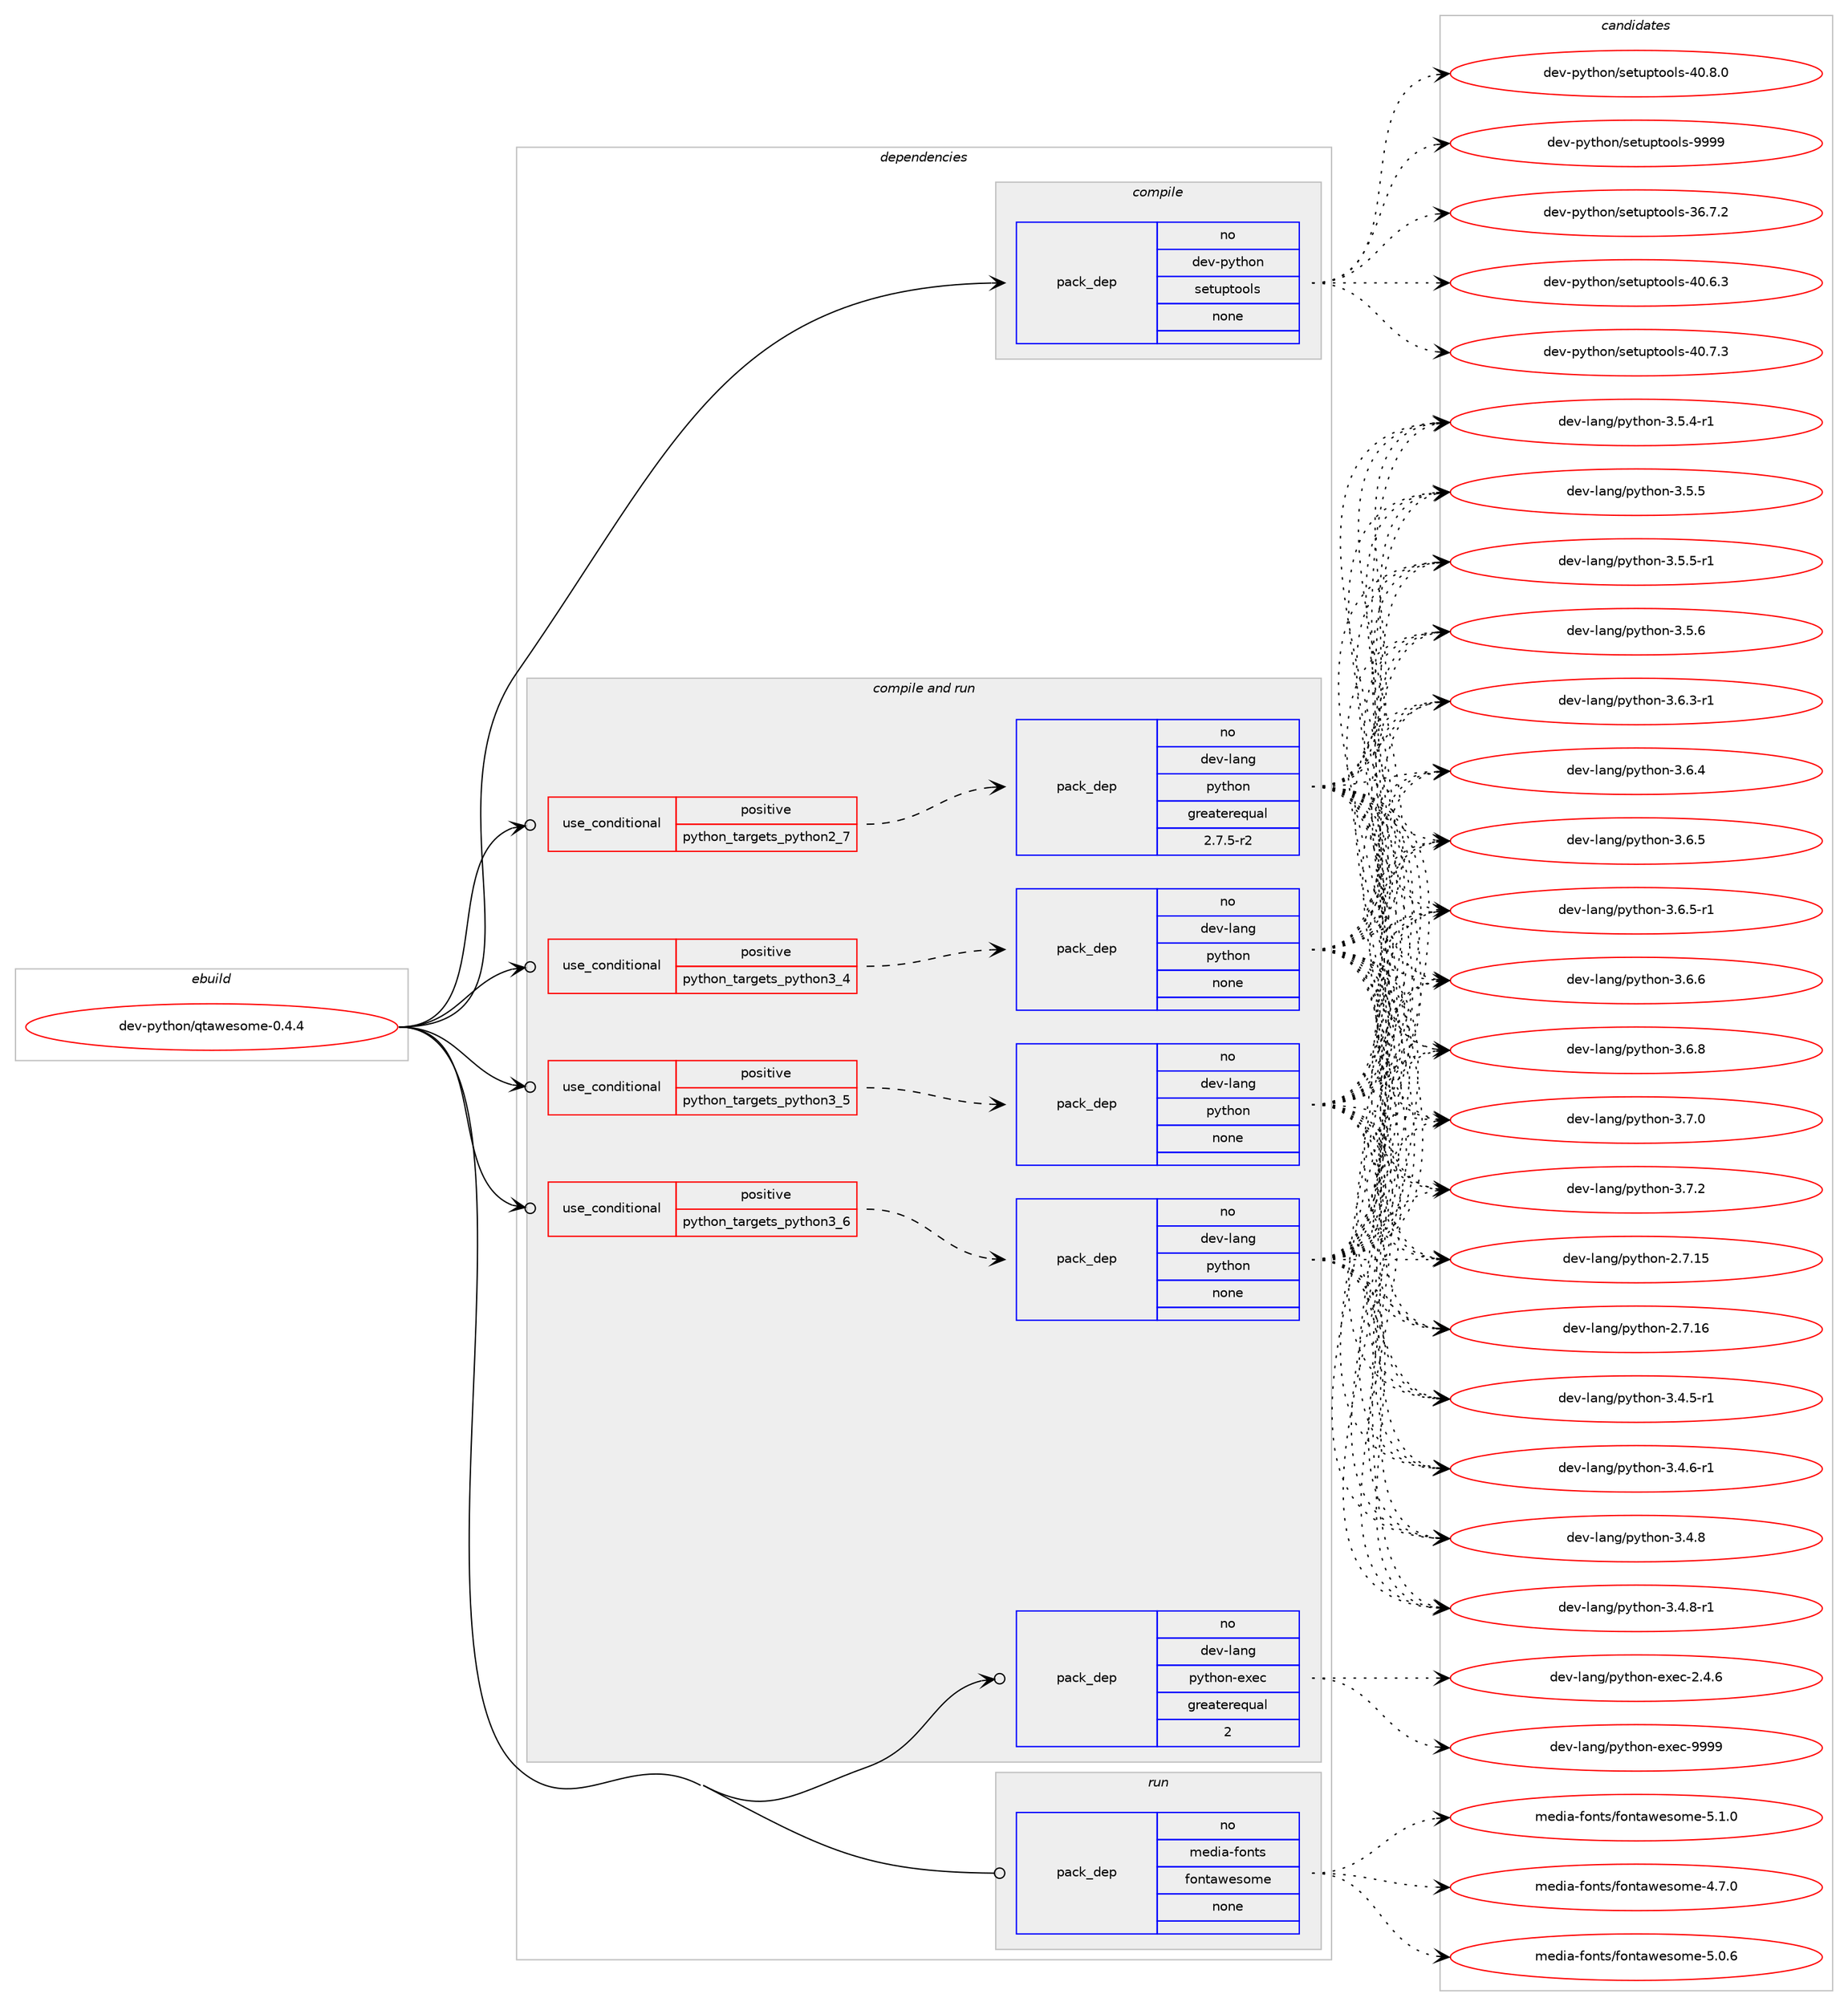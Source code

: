 digraph prolog {

# *************
# Graph options
# *************

newrank=true;
concentrate=true;
compound=true;
graph [rankdir=LR,fontname=Helvetica,fontsize=10,ranksep=1.5];#, ranksep=2.5, nodesep=0.2];
edge  [arrowhead=vee];
node  [fontname=Helvetica,fontsize=10];

# **********
# The ebuild
# **********

subgraph cluster_leftcol {
color=gray;
rank=same;
label=<<i>ebuild</i>>;
id [label="dev-python/qtawesome-0.4.4", color=red, width=4, href="../dev-python/qtawesome-0.4.4.svg"];
}

# ****************
# The dependencies
# ****************

subgraph cluster_midcol {
color=gray;
label=<<i>dependencies</i>>;
subgraph cluster_compile {
fillcolor="#eeeeee";
style=filled;
label=<<i>compile</i>>;
subgraph pack1031180 {
dependency1438018 [label=<<TABLE BORDER="0" CELLBORDER="1" CELLSPACING="0" CELLPADDING="4" WIDTH="220"><TR><TD ROWSPAN="6" CELLPADDING="30">pack_dep</TD></TR><TR><TD WIDTH="110">no</TD></TR><TR><TD>dev-python</TD></TR><TR><TD>setuptools</TD></TR><TR><TD>none</TD></TR><TR><TD></TD></TR></TABLE>>, shape=none, color=blue];
}
id:e -> dependency1438018:w [weight=20,style="solid",arrowhead="vee"];
}
subgraph cluster_compileandrun {
fillcolor="#eeeeee";
style=filled;
label=<<i>compile and run</i>>;
subgraph cond383479 {
dependency1438019 [label=<<TABLE BORDER="0" CELLBORDER="1" CELLSPACING="0" CELLPADDING="4"><TR><TD ROWSPAN="3" CELLPADDING="10">use_conditional</TD></TR><TR><TD>positive</TD></TR><TR><TD>python_targets_python2_7</TD></TR></TABLE>>, shape=none, color=red];
subgraph pack1031181 {
dependency1438020 [label=<<TABLE BORDER="0" CELLBORDER="1" CELLSPACING="0" CELLPADDING="4" WIDTH="220"><TR><TD ROWSPAN="6" CELLPADDING="30">pack_dep</TD></TR><TR><TD WIDTH="110">no</TD></TR><TR><TD>dev-lang</TD></TR><TR><TD>python</TD></TR><TR><TD>greaterequal</TD></TR><TR><TD>2.7.5-r2</TD></TR></TABLE>>, shape=none, color=blue];
}
dependency1438019:e -> dependency1438020:w [weight=20,style="dashed",arrowhead="vee"];
}
id:e -> dependency1438019:w [weight=20,style="solid",arrowhead="odotvee"];
subgraph cond383480 {
dependency1438021 [label=<<TABLE BORDER="0" CELLBORDER="1" CELLSPACING="0" CELLPADDING="4"><TR><TD ROWSPAN="3" CELLPADDING="10">use_conditional</TD></TR><TR><TD>positive</TD></TR><TR><TD>python_targets_python3_4</TD></TR></TABLE>>, shape=none, color=red];
subgraph pack1031182 {
dependency1438022 [label=<<TABLE BORDER="0" CELLBORDER="1" CELLSPACING="0" CELLPADDING="4" WIDTH="220"><TR><TD ROWSPAN="6" CELLPADDING="30">pack_dep</TD></TR><TR><TD WIDTH="110">no</TD></TR><TR><TD>dev-lang</TD></TR><TR><TD>python</TD></TR><TR><TD>none</TD></TR><TR><TD></TD></TR></TABLE>>, shape=none, color=blue];
}
dependency1438021:e -> dependency1438022:w [weight=20,style="dashed",arrowhead="vee"];
}
id:e -> dependency1438021:w [weight=20,style="solid",arrowhead="odotvee"];
subgraph cond383481 {
dependency1438023 [label=<<TABLE BORDER="0" CELLBORDER="1" CELLSPACING="0" CELLPADDING="4"><TR><TD ROWSPAN="3" CELLPADDING="10">use_conditional</TD></TR><TR><TD>positive</TD></TR><TR><TD>python_targets_python3_5</TD></TR></TABLE>>, shape=none, color=red];
subgraph pack1031183 {
dependency1438024 [label=<<TABLE BORDER="0" CELLBORDER="1" CELLSPACING="0" CELLPADDING="4" WIDTH="220"><TR><TD ROWSPAN="6" CELLPADDING="30">pack_dep</TD></TR><TR><TD WIDTH="110">no</TD></TR><TR><TD>dev-lang</TD></TR><TR><TD>python</TD></TR><TR><TD>none</TD></TR><TR><TD></TD></TR></TABLE>>, shape=none, color=blue];
}
dependency1438023:e -> dependency1438024:w [weight=20,style="dashed",arrowhead="vee"];
}
id:e -> dependency1438023:w [weight=20,style="solid",arrowhead="odotvee"];
subgraph cond383482 {
dependency1438025 [label=<<TABLE BORDER="0" CELLBORDER="1" CELLSPACING="0" CELLPADDING="4"><TR><TD ROWSPAN="3" CELLPADDING="10">use_conditional</TD></TR><TR><TD>positive</TD></TR><TR><TD>python_targets_python3_6</TD></TR></TABLE>>, shape=none, color=red];
subgraph pack1031184 {
dependency1438026 [label=<<TABLE BORDER="0" CELLBORDER="1" CELLSPACING="0" CELLPADDING="4" WIDTH="220"><TR><TD ROWSPAN="6" CELLPADDING="30">pack_dep</TD></TR><TR><TD WIDTH="110">no</TD></TR><TR><TD>dev-lang</TD></TR><TR><TD>python</TD></TR><TR><TD>none</TD></TR><TR><TD></TD></TR></TABLE>>, shape=none, color=blue];
}
dependency1438025:e -> dependency1438026:w [weight=20,style="dashed",arrowhead="vee"];
}
id:e -> dependency1438025:w [weight=20,style="solid",arrowhead="odotvee"];
subgraph pack1031185 {
dependency1438027 [label=<<TABLE BORDER="0" CELLBORDER="1" CELLSPACING="0" CELLPADDING="4" WIDTH="220"><TR><TD ROWSPAN="6" CELLPADDING="30">pack_dep</TD></TR><TR><TD WIDTH="110">no</TD></TR><TR><TD>dev-lang</TD></TR><TR><TD>python-exec</TD></TR><TR><TD>greaterequal</TD></TR><TR><TD>2</TD></TR></TABLE>>, shape=none, color=blue];
}
id:e -> dependency1438027:w [weight=20,style="solid",arrowhead="odotvee"];
}
subgraph cluster_run {
fillcolor="#eeeeee";
style=filled;
label=<<i>run</i>>;
subgraph pack1031186 {
dependency1438028 [label=<<TABLE BORDER="0" CELLBORDER="1" CELLSPACING="0" CELLPADDING="4" WIDTH="220"><TR><TD ROWSPAN="6" CELLPADDING="30">pack_dep</TD></TR><TR><TD WIDTH="110">no</TD></TR><TR><TD>media-fonts</TD></TR><TR><TD>fontawesome</TD></TR><TR><TD>none</TD></TR><TR><TD></TD></TR></TABLE>>, shape=none, color=blue];
}
id:e -> dependency1438028:w [weight=20,style="solid",arrowhead="odot"];
}
}

# **************
# The candidates
# **************

subgraph cluster_choices {
rank=same;
color=gray;
label=<<i>candidates</i>>;

subgraph choice1031180 {
color=black;
nodesep=1;
choice100101118451121211161041111104711510111611711211611111110811545515446554650 [label="dev-python/setuptools-36.7.2", color=red, width=4,href="../dev-python/setuptools-36.7.2.svg"];
choice100101118451121211161041111104711510111611711211611111110811545524846544651 [label="dev-python/setuptools-40.6.3", color=red, width=4,href="../dev-python/setuptools-40.6.3.svg"];
choice100101118451121211161041111104711510111611711211611111110811545524846554651 [label="dev-python/setuptools-40.7.3", color=red, width=4,href="../dev-python/setuptools-40.7.3.svg"];
choice100101118451121211161041111104711510111611711211611111110811545524846564648 [label="dev-python/setuptools-40.8.0", color=red, width=4,href="../dev-python/setuptools-40.8.0.svg"];
choice10010111845112121116104111110471151011161171121161111111081154557575757 [label="dev-python/setuptools-9999", color=red, width=4,href="../dev-python/setuptools-9999.svg"];
dependency1438018:e -> choice100101118451121211161041111104711510111611711211611111110811545515446554650:w [style=dotted,weight="100"];
dependency1438018:e -> choice100101118451121211161041111104711510111611711211611111110811545524846544651:w [style=dotted,weight="100"];
dependency1438018:e -> choice100101118451121211161041111104711510111611711211611111110811545524846554651:w [style=dotted,weight="100"];
dependency1438018:e -> choice100101118451121211161041111104711510111611711211611111110811545524846564648:w [style=dotted,weight="100"];
dependency1438018:e -> choice10010111845112121116104111110471151011161171121161111111081154557575757:w [style=dotted,weight="100"];
}
subgraph choice1031181 {
color=black;
nodesep=1;
choice10010111845108971101034711212111610411111045504655464953 [label="dev-lang/python-2.7.15", color=red, width=4,href="../dev-lang/python-2.7.15.svg"];
choice10010111845108971101034711212111610411111045504655464954 [label="dev-lang/python-2.7.16", color=red, width=4,href="../dev-lang/python-2.7.16.svg"];
choice1001011184510897110103471121211161041111104551465246534511449 [label="dev-lang/python-3.4.5-r1", color=red, width=4,href="../dev-lang/python-3.4.5-r1.svg"];
choice1001011184510897110103471121211161041111104551465246544511449 [label="dev-lang/python-3.4.6-r1", color=red, width=4,href="../dev-lang/python-3.4.6-r1.svg"];
choice100101118451089711010347112121116104111110455146524656 [label="dev-lang/python-3.4.8", color=red, width=4,href="../dev-lang/python-3.4.8.svg"];
choice1001011184510897110103471121211161041111104551465246564511449 [label="dev-lang/python-3.4.8-r1", color=red, width=4,href="../dev-lang/python-3.4.8-r1.svg"];
choice1001011184510897110103471121211161041111104551465346524511449 [label="dev-lang/python-3.5.4-r1", color=red, width=4,href="../dev-lang/python-3.5.4-r1.svg"];
choice100101118451089711010347112121116104111110455146534653 [label="dev-lang/python-3.5.5", color=red, width=4,href="../dev-lang/python-3.5.5.svg"];
choice1001011184510897110103471121211161041111104551465346534511449 [label="dev-lang/python-3.5.5-r1", color=red, width=4,href="../dev-lang/python-3.5.5-r1.svg"];
choice100101118451089711010347112121116104111110455146534654 [label="dev-lang/python-3.5.6", color=red, width=4,href="../dev-lang/python-3.5.6.svg"];
choice1001011184510897110103471121211161041111104551465446514511449 [label="dev-lang/python-3.6.3-r1", color=red, width=4,href="../dev-lang/python-3.6.3-r1.svg"];
choice100101118451089711010347112121116104111110455146544652 [label="dev-lang/python-3.6.4", color=red, width=4,href="../dev-lang/python-3.6.4.svg"];
choice100101118451089711010347112121116104111110455146544653 [label="dev-lang/python-3.6.5", color=red, width=4,href="../dev-lang/python-3.6.5.svg"];
choice1001011184510897110103471121211161041111104551465446534511449 [label="dev-lang/python-3.6.5-r1", color=red, width=4,href="../dev-lang/python-3.6.5-r1.svg"];
choice100101118451089711010347112121116104111110455146544654 [label="dev-lang/python-3.6.6", color=red, width=4,href="../dev-lang/python-3.6.6.svg"];
choice100101118451089711010347112121116104111110455146544656 [label="dev-lang/python-3.6.8", color=red, width=4,href="../dev-lang/python-3.6.8.svg"];
choice100101118451089711010347112121116104111110455146554648 [label="dev-lang/python-3.7.0", color=red, width=4,href="../dev-lang/python-3.7.0.svg"];
choice100101118451089711010347112121116104111110455146554650 [label="dev-lang/python-3.7.2", color=red, width=4,href="../dev-lang/python-3.7.2.svg"];
dependency1438020:e -> choice10010111845108971101034711212111610411111045504655464953:w [style=dotted,weight="100"];
dependency1438020:e -> choice10010111845108971101034711212111610411111045504655464954:w [style=dotted,weight="100"];
dependency1438020:e -> choice1001011184510897110103471121211161041111104551465246534511449:w [style=dotted,weight="100"];
dependency1438020:e -> choice1001011184510897110103471121211161041111104551465246544511449:w [style=dotted,weight="100"];
dependency1438020:e -> choice100101118451089711010347112121116104111110455146524656:w [style=dotted,weight="100"];
dependency1438020:e -> choice1001011184510897110103471121211161041111104551465246564511449:w [style=dotted,weight="100"];
dependency1438020:e -> choice1001011184510897110103471121211161041111104551465346524511449:w [style=dotted,weight="100"];
dependency1438020:e -> choice100101118451089711010347112121116104111110455146534653:w [style=dotted,weight="100"];
dependency1438020:e -> choice1001011184510897110103471121211161041111104551465346534511449:w [style=dotted,weight="100"];
dependency1438020:e -> choice100101118451089711010347112121116104111110455146534654:w [style=dotted,weight="100"];
dependency1438020:e -> choice1001011184510897110103471121211161041111104551465446514511449:w [style=dotted,weight="100"];
dependency1438020:e -> choice100101118451089711010347112121116104111110455146544652:w [style=dotted,weight="100"];
dependency1438020:e -> choice100101118451089711010347112121116104111110455146544653:w [style=dotted,weight="100"];
dependency1438020:e -> choice1001011184510897110103471121211161041111104551465446534511449:w [style=dotted,weight="100"];
dependency1438020:e -> choice100101118451089711010347112121116104111110455146544654:w [style=dotted,weight="100"];
dependency1438020:e -> choice100101118451089711010347112121116104111110455146544656:w [style=dotted,weight="100"];
dependency1438020:e -> choice100101118451089711010347112121116104111110455146554648:w [style=dotted,weight="100"];
dependency1438020:e -> choice100101118451089711010347112121116104111110455146554650:w [style=dotted,weight="100"];
}
subgraph choice1031182 {
color=black;
nodesep=1;
choice10010111845108971101034711212111610411111045504655464953 [label="dev-lang/python-2.7.15", color=red, width=4,href="../dev-lang/python-2.7.15.svg"];
choice10010111845108971101034711212111610411111045504655464954 [label="dev-lang/python-2.7.16", color=red, width=4,href="../dev-lang/python-2.7.16.svg"];
choice1001011184510897110103471121211161041111104551465246534511449 [label="dev-lang/python-3.4.5-r1", color=red, width=4,href="../dev-lang/python-3.4.5-r1.svg"];
choice1001011184510897110103471121211161041111104551465246544511449 [label="dev-lang/python-3.4.6-r1", color=red, width=4,href="../dev-lang/python-3.4.6-r1.svg"];
choice100101118451089711010347112121116104111110455146524656 [label="dev-lang/python-3.4.8", color=red, width=4,href="../dev-lang/python-3.4.8.svg"];
choice1001011184510897110103471121211161041111104551465246564511449 [label="dev-lang/python-3.4.8-r1", color=red, width=4,href="../dev-lang/python-3.4.8-r1.svg"];
choice1001011184510897110103471121211161041111104551465346524511449 [label="dev-lang/python-3.5.4-r1", color=red, width=4,href="../dev-lang/python-3.5.4-r1.svg"];
choice100101118451089711010347112121116104111110455146534653 [label="dev-lang/python-3.5.5", color=red, width=4,href="../dev-lang/python-3.5.5.svg"];
choice1001011184510897110103471121211161041111104551465346534511449 [label="dev-lang/python-3.5.5-r1", color=red, width=4,href="../dev-lang/python-3.5.5-r1.svg"];
choice100101118451089711010347112121116104111110455146534654 [label="dev-lang/python-3.5.6", color=red, width=4,href="../dev-lang/python-3.5.6.svg"];
choice1001011184510897110103471121211161041111104551465446514511449 [label="dev-lang/python-3.6.3-r1", color=red, width=4,href="../dev-lang/python-3.6.3-r1.svg"];
choice100101118451089711010347112121116104111110455146544652 [label="dev-lang/python-3.6.4", color=red, width=4,href="../dev-lang/python-3.6.4.svg"];
choice100101118451089711010347112121116104111110455146544653 [label="dev-lang/python-3.6.5", color=red, width=4,href="../dev-lang/python-3.6.5.svg"];
choice1001011184510897110103471121211161041111104551465446534511449 [label="dev-lang/python-3.6.5-r1", color=red, width=4,href="../dev-lang/python-3.6.5-r1.svg"];
choice100101118451089711010347112121116104111110455146544654 [label="dev-lang/python-3.6.6", color=red, width=4,href="../dev-lang/python-3.6.6.svg"];
choice100101118451089711010347112121116104111110455146544656 [label="dev-lang/python-3.6.8", color=red, width=4,href="../dev-lang/python-3.6.8.svg"];
choice100101118451089711010347112121116104111110455146554648 [label="dev-lang/python-3.7.0", color=red, width=4,href="../dev-lang/python-3.7.0.svg"];
choice100101118451089711010347112121116104111110455146554650 [label="dev-lang/python-3.7.2", color=red, width=4,href="../dev-lang/python-3.7.2.svg"];
dependency1438022:e -> choice10010111845108971101034711212111610411111045504655464953:w [style=dotted,weight="100"];
dependency1438022:e -> choice10010111845108971101034711212111610411111045504655464954:w [style=dotted,weight="100"];
dependency1438022:e -> choice1001011184510897110103471121211161041111104551465246534511449:w [style=dotted,weight="100"];
dependency1438022:e -> choice1001011184510897110103471121211161041111104551465246544511449:w [style=dotted,weight="100"];
dependency1438022:e -> choice100101118451089711010347112121116104111110455146524656:w [style=dotted,weight="100"];
dependency1438022:e -> choice1001011184510897110103471121211161041111104551465246564511449:w [style=dotted,weight="100"];
dependency1438022:e -> choice1001011184510897110103471121211161041111104551465346524511449:w [style=dotted,weight="100"];
dependency1438022:e -> choice100101118451089711010347112121116104111110455146534653:w [style=dotted,weight="100"];
dependency1438022:e -> choice1001011184510897110103471121211161041111104551465346534511449:w [style=dotted,weight="100"];
dependency1438022:e -> choice100101118451089711010347112121116104111110455146534654:w [style=dotted,weight="100"];
dependency1438022:e -> choice1001011184510897110103471121211161041111104551465446514511449:w [style=dotted,weight="100"];
dependency1438022:e -> choice100101118451089711010347112121116104111110455146544652:w [style=dotted,weight="100"];
dependency1438022:e -> choice100101118451089711010347112121116104111110455146544653:w [style=dotted,weight="100"];
dependency1438022:e -> choice1001011184510897110103471121211161041111104551465446534511449:w [style=dotted,weight="100"];
dependency1438022:e -> choice100101118451089711010347112121116104111110455146544654:w [style=dotted,weight="100"];
dependency1438022:e -> choice100101118451089711010347112121116104111110455146544656:w [style=dotted,weight="100"];
dependency1438022:e -> choice100101118451089711010347112121116104111110455146554648:w [style=dotted,weight="100"];
dependency1438022:e -> choice100101118451089711010347112121116104111110455146554650:w [style=dotted,weight="100"];
}
subgraph choice1031183 {
color=black;
nodesep=1;
choice10010111845108971101034711212111610411111045504655464953 [label="dev-lang/python-2.7.15", color=red, width=4,href="../dev-lang/python-2.7.15.svg"];
choice10010111845108971101034711212111610411111045504655464954 [label="dev-lang/python-2.7.16", color=red, width=4,href="../dev-lang/python-2.7.16.svg"];
choice1001011184510897110103471121211161041111104551465246534511449 [label="dev-lang/python-3.4.5-r1", color=red, width=4,href="../dev-lang/python-3.4.5-r1.svg"];
choice1001011184510897110103471121211161041111104551465246544511449 [label="dev-lang/python-3.4.6-r1", color=red, width=4,href="../dev-lang/python-3.4.6-r1.svg"];
choice100101118451089711010347112121116104111110455146524656 [label="dev-lang/python-3.4.8", color=red, width=4,href="../dev-lang/python-3.4.8.svg"];
choice1001011184510897110103471121211161041111104551465246564511449 [label="dev-lang/python-3.4.8-r1", color=red, width=4,href="../dev-lang/python-3.4.8-r1.svg"];
choice1001011184510897110103471121211161041111104551465346524511449 [label="dev-lang/python-3.5.4-r1", color=red, width=4,href="../dev-lang/python-3.5.4-r1.svg"];
choice100101118451089711010347112121116104111110455146534653 [label="dev-lang/python-3.5.5", color=red, width=4,href="../dev-lang/python-3.5.5.svg"];
choice1001011184510897110103471121211161041111104551465346534511449 [label="dev-lang/python-3.5.5-r1", color=red, width=4,href="../dev-lang/python-3.5.5-r1.svg"];
choice100101118451089711010347112121116104111110455146534654 [label="dev-lang/python-3.5.6", color=red, width=4,href="../dev-lang/python-3.5.6.svg"];
choice1001011184510897110103471121211161041111104551465446514511449 [label="dev-lang/python-3.6.3-r1", color=red, width=4,href="../dev-lang/python-3.6.3-r1.svg"];
choice100101118451089711010347112121116104111110455146544652 [label="dev-lang/python-3.6.4", color=red, width=4,href="../dev-lang/python-3.6.4.svg"];
choice100101118451089711010347112121116104111110455146544653 [label="dev-lang/python-3.6.5", color=red, width=4,href="../dev-lang/python-3.6.5.svg"];
choice1001011184510897110103471121211161041111104551465446534511449 [label="dev-lang/python-3.6.5-r1", color=red, width=4,href="../dev-lang/python-3.6.5-r1.svg"];
choice100101118451089711010347112121116104111110455146544654 [label="dev-lang/python-3.6.6", color=red, width=4,href="../dev-lang/python-3.6.6.svg"];
choice100101118451089711010347112121116104111110455146544656 [label="dev-lang/python-3.6.8", color=red, width=4,href="../dev-lang/python-3.6.8.svg"];
choice100101118451089711010347112121116104111110455146554648 [label="dev-lang/python-3.7.0", color=red, width=4,href="../dev-lang/python-3.7.0.svg"];
choice100101118451089711010347112121116104111110455146554650 [label="dev-lang/python-3.7.2", color=red, width=4,href="../dev-lang/python-3.7.2.svg"];
dependency1438024:e -> choice10010111845108971101034711212111610411111045504655464953:w [style=dotted,weight="100"];
dependency1438024:e -> choice10010111845108971101034711212111610411111045504655464954:w [style=dotted,weight="100"];
dependency1438024:e -> choice1001011184510897110103471121211161041111104551465246534511449:w [style=dotted,weight="100"];
dependency1438024:e -> choice1001011184510897110103471121211161041111104551465246544511449:w [style=dotted,weight="100"];
dependency1438024:e -> choice100101118451089711010347112121116104111110455146524656:w [style=dotted,weight="100"];
dependency1438024:e -> choice1001011184510897110103471121211161041111104551465246564511449:w [style=dotted,weight="100"];
dependency1438024:e -> choice1001011184510897110103471121211161041111104551465346524511449:w [style=dotted,weight="100"];
dependency1438024:e -> choice100101118451089711010347112121116104111110455146534653:w [style=dotted,weight="100"];
dependency1438024:e -> choice1001011184510897110103471121211161041111104551465346534511449:w [style=dotted,weight="100"];
dependency1438024:e -> choice100101118451089711010347112121116104111110455146534654:w [style=dotted,weight="100"];
dependency1438024:e -> choice1001011184510897110103471121211161041111104551465446514511449:w [style=dotted,weight="100"];
dependency1438024:e -> choice100101118451089711010347112121116104111110455146544652:w [style=dotted,weight="100"];
dependency1438024:e -> choice100101118451089711010347112121116104111110455146544653:w [style=dotted,weight="100"];
dependency1438024:e -> choice1001011184510897110103471121211161041111104551465446534511449:w [style=dotted,weight="100"];
dependency1438024:e -> choice100101118451089711010347112121116104111110455146544654:w [style=dotted,weight="100"];
dependency1438024:e -> choice100101118451089711010347112121116104111110455146544656:w [style=dotted,weight="100"];
dependency1438024:e -> choice100101118451089711010347112121116104111110455146554648:w [style=dotted,weight="100"];
dependency1438024:e -> choice100101118451089711010347112121116104111110455146554650:w [style=dotted,weight="100"];
}
subgraph choice1031184 {
color=black;
nodesep=1;
choice10010111845108971101034711212111610411111045504655464953 [label="dev-lang/python-2.7.15", color=red, width=4,href="../dev-lang/python-2.7.15.svg"];
choice10010111845108971101034711212111610411111045504655464954 [label="dev-lang/python-2.7.16", color=red, width=4,href="../dev-lang/python-2.7.16.svg"];
choice1001011184510897110103471121211161041111104551465246534511449 [label="dev-lang/python-3.4.5-r1", color=red, width=4,href="../dev-lang/python-3.4.5-r1.svg"];
choice1001011184510897110103471121211161041111104551465246544511449 [label="dev-lang/python-3.4.6-r1", color=red, width=4,href="../dev-lang/python-3.4.6-r1.svg"];
choice100101118451089711010347112121116104111110455146524656 [label="dev-lang/python-3.4.8", color=red, width=4,href="../dev-lang/python-3.4.8.svg"];
choice1001011184510897110103471121211161041111104551465246564511449 [label="dev-lang/python-3.4.8-r1", color=red, width=4,href="../dev-lang/python-3.4.8-r1.svg"];
choice1001011184510897110103471121211161041111104551465346524511449 [label="dev-lang/python-3.5.4-r1", color=red, width=4,href="../dev-lang/python-3.5.4-r1.svg"];
choice100101118451089711010347112121116104111110455146534653 [label="dev-lang/python-3.5.5", color=red, width=4,href="../dev-lang/python-3.5.5.svg"];
choice1001011184510897110103471121211161041111104551465346534511449 [label="dev-lang/python-3.5.5-r1", color=red, width=4,href="../dev-lang/python-3.5.5-r1.svg"];
choice100101118451089711010347112121116104111110455146534654 [label="dev-lang/python-3.5.6", color=red, width=4,href="../dev-lang/python-3.5.6.svg"];
choice1001011184510897110103471121211161041111104551465446514511449 [label="dev-lang/python-3.6.3-r1", color=red, width=4,href="../dev-lang/python-3.6.3-r1.svg"];
choice100101118451089711010347112121116104111110455146544652 [label="dev-lang/python-3.6.4", color=red, width=4,href="../dev-lang/python-3.6.4.svg"];
choice100101118451089711010347112121116104111110455146544653 [label="dev-lang/python-3.6.5", color=red, width=4,href="../dev-lang/python-3.6.5.svg"];
choice1001011184510897110103471121211161041111104551465446534511449 [label="dev-lang/python-3.6.5-r1", color=red, width=4,href="../dev-lang/python-3.6.5-r1.svg"];
choice100101118451089711010347112121116104111110455146544654 [label="dev-lang/python-3.6.6", color=red, width=4,href="../dev-lang/python-3.6.6.svg"];
choice100101118451089711010347112121116104111110455146544656 [label="dev-lang/python-3.6.8", color=red, width=4,href="../dev-lang/python-3.6.8.svg"];
choice100101118451089711010347112121116104111110455146554648 [label="dev-lang/python-3.7.0", color=red, width=4,href="../dev-lang/python-3.7.0.svg"];
choice100101118451089711010347112121116104111110455146554650 [label="dev-lang/python-3.7.2", color=red, width=4,href="../dev-lang/python-3.7.2.svg"];
dependency1438026:e -> choice10010111845108971101034711212111610411111045504655464953:w [style=dotted,weight="100"];
dependency1438026:e -> choice10010111845108971101034711212111610411111045504655464954:w [style=dotted,weight="100"];
dependency1438026:e -> choice1001011184510897110103471121211161041111104551465246534511449:w [style=dotted,weight="100"];
dependency1438026:e -> choice1001011184510897110103471121211161041111104551465246544511449:w [style=dotted,weight="100"];
dependency1438026:e -> choice100101118451089711010347112121116104111110455146524656:w [style=dotted,weight="100"];
dependency1438026:e -> choice1001011184510897110103471121211161041111104551465246564511449:w [style=dotted,weight="100"];
dependency1438026:e -> choice1001011184510897110103471121211161041111104551465346524511449:w [style=dotted,weight="100"];
dependency1438026:e -> choice100101118451089711010347112121116104111110455146534653:w [style=dotted,weight="100"];
dependency1438026:e -> choice1001011184510897110103471121211161041111104551465346534511449:w [style=dotted,weight="100"];
dependency1438026:e -> choice100101118451089711010347112121116104111110455146534654:w [style=dotted,weight="100"];
dependency1438026:e -> choice1001011184510897110103471121211161041111104551465446514511449:w [style=dotted,weight="100"];
dependency1438026:e -> choice100101118451089711010347112121116104111110455146544652:w [style=dotted,weight="100"];
dependency1438026:e -> choice100101118451089711010347112121116104111110455146544653:w [style=dotted,weight="100"];
dependency1438026:e -> choice1001011184510897110103471121211161041111104551465446534511449:w [style=dotted,weight="100"];
dependency1438026:e -> choice100101118451089711010347112121116104111110455146544654:w [style=dotted,weight="100"];
dependency1438026:e -> choice100101118451089711010347112121116104111110455146544656:w [style=dotted,weight="100"];
dependency1438026:e -> choice100101118451089711010347112121116104111110455146554648:w [style=dotted,weight="100"];
dependency1438026:e -> choice100101118451089711010347112121116104111110455146554650:w [style=dotted,weight="100"];
}
subgraph choice1031185 {
color=black;
nodesep=1;
choice1001011184510897110103471121211161041111104510112010199455046524654 [label="dev-lang/python-exec-2.4.6", color=red, width=4,href="../dev-lang/python-exec-2.4.6.svg"];
choice10010111845108971101034711212111610411111045101120101994557575757 [label="dev-lang/python-exec-9999", color=red, width=4,href="../dev-lang/python-exec-9999.svg"];
dependency1438027:e -> choice1001011184510897110103471121211161041111104510112010199455046524654:w [style=dotted,weight="100"];
dependency1438027:e -> choice10010111845108971101034711212111610411111045101120101994557575757:w [style=dotted,weight="100"];
}
subgraph choice1031186 {
color=black;
nodesep=1;
choice10910110010597451021111101161154710211111011697119101115111109101455246554648 [label="media-fonts/fontawesome-4.7.0", color=red, width=4,href="../media-fonts/fontawesome-4.7.0.svg"];
choice10910110010597451021111101161154710211111011697119101115111109101455346484654 [label="media-fonts/fontawesome-5.0.6", color=red, width=4,href="../media-fonts/fontawesome-5.0.6.svg"];
choice10910110010597451021111101161154710211111011697119101115111109101455346494648 [label="media-fonts/fontawesome-5.1.0", color=red, width=4,href="../media-fonts/fontawesome-5.1.0.svg"];
dependency1438028:e -> choice10910110010597451021111101161154710211111011697119101115111109101455246554648:w [style=dotted,weight="100"];
dependency1438028:e -> choice10910110010597451021111101161154710211111011697119101115111109101455346484654:w [style=dotted,weight="100"];
dependency1438028:e -> choice10910110010597451021111101161154710211111011697119101115111109101455346494648:w [style=dotted,weight="100"];
}
}

}
